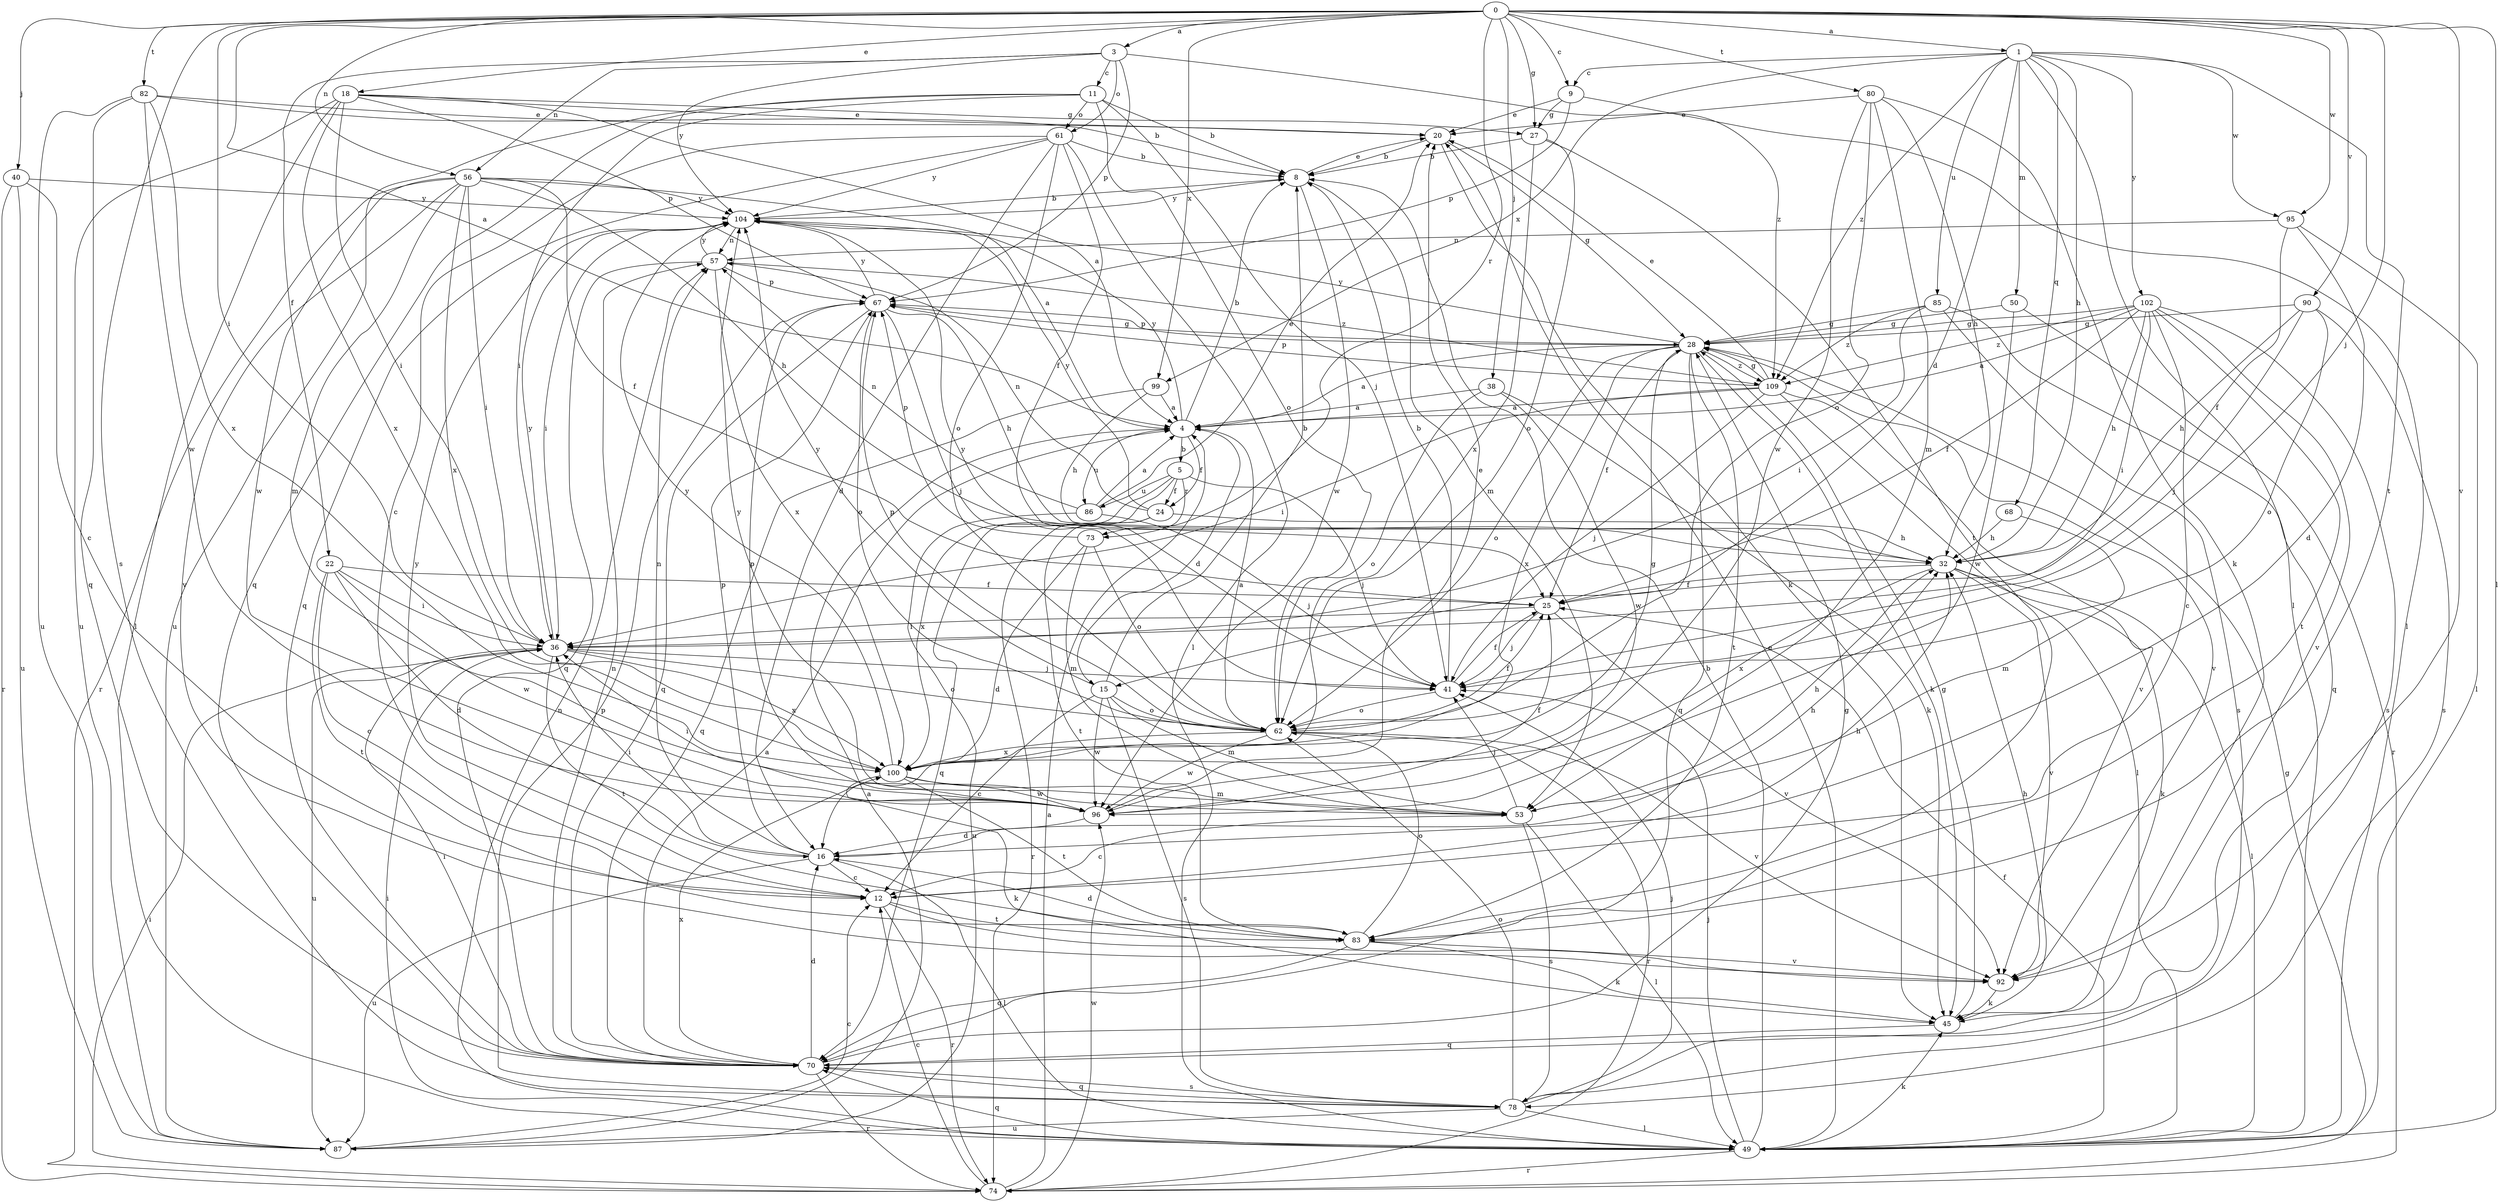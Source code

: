 strict digraph  {
0;
1;
3;
4;
5;
8;
9;
11;
12;
15;
16;
18;
20;
22;
24;
25;
27;
28;
32;
36;
38;
40;
41;
45;
49;
50;
53;
56;
57;
61;
62;
67;
68;
70;
73;
74;
78;
80;
82;
83;
85;
86;
87;
90;
92;
95;
96;
99;
100;
102;
104;
109;
0 -> 1  [label=a];
0 -> 3  [label=a];
0 -> 4  [label=a];
0 -> 9  [label=c];
0 -> 18  [label=e];
0 -> 27  [label=g];
0 -> 36  [label=i];
0 -> 38  [label=j];
0 -> 40  [label=j];
0 -> 41  [label=j];
0 -> 49  [label=l];
0 -> 56  [label=n];
0 -> 73  [label=r];
0 -> 78  [label=s];
0 -> 80  [label=t];
0 -> 82  [label=t];
0 -> 90  [label=v];
0 -> 92  [label=v];
0 -> 95  [label=w];
0 -> 99  [label=x];
1 -> 9  [label=c];
1 -> 15  [label=d];
1 -> 32  [label=h];
1 -> 49  [label=l];
1 -> 50  [label=m];
1 -> 68  [label=q];
1 -> 83  [label=t];
1 -> 85  [label=u];
1 -> 95  [label=w];
1 -> 99  [label=x];
1 -> 102  [label=y];
1 -> 109  [label=z];
3 -> 11  [label=c];
3 -> 22  [label=f];
3 -> 56  [label=n];
3 -> 61  [label=o];
3 -> 67  [label=p];
3 -> 104  [label=y];
3 -> 109  [label=z];
4 -> 5  [label=b];
4 -> 8  [label=b];
4 -> 15  [label=d];
4 -> 24  [label=f];
4 -> 86  [label=u];
4 -> 104  [label=y];
5 -> 24  [label=f];
5 -> 41  [label=j];
5 -> 70  [label=q];
5 -> 73  [label=r];
5 -> 86  [label=u];
5 -> 100  [label=x];
8 -> 20  [label=e];
8 -> 53  [label=m];
8 -> 96  [label=w];
8 -> 104  [label=y];
9 -> 20  [label=e];
9 -> 27  [label=g];
9 -> 49  [label=l];
9 -> 67  [label=p];
11 -> 8  [label=b];
11 -> 36  [label=i];
11 -> 41  [label=j];
11 -> 61  [label=o];
11 -> 62  [label=o];
11 -> 70  [label=q];
11 -> 87  [label=u];
12 -> 32  [label=h];
12 -> 74  [label=r];
12 -> 83  [label=t];
12 -> 92  [label=v];
12 -> 104  [label=y];
15 -> 8  [label=b];
15 -> 12  [label=c];
15 -> 53  [label=m];
15 -> 62  [label=o];
15 -> 78  [label=s];
15 -> 96  [label=w];
15 -> 104  [label=y];
16 -> 12  [label=c];
16 -> 32  [label=h];
16 -> 36  [label=i];
16 -> 49  [label=l];
16 -> 57  [label=n];
16 -> 67  [label=p];
16 -> 87  [label=u];
18 -> 4  [label=a];
18 -> 20  [label=e];
18 -> 27  [label=g];
18 -> 36  [label=i];
18 -> 49  [label=l];
18 -> 67  [label=p];
18 -> 87  [label=u];
18 -> 100  [label=x];
20 -> 8  [label=b];
20 -> 28  [label=g];
20 -> 45  [label=k];
22 -> 12  [label=c];
22 -> 16  [label=d];
22 -> 25  [label=f];
22 -> 36  [label=i];
22 -> 83  [label=t];
22 -> 96  [label=w];
24 -> 32  [label=h];
24 -> 57  [label=n];
24 -> 74  [label=r];
24 -> 83  [label=t];
24 -> 104  [label=y];
25 -> 36  [label=i];
25 -> 41  [label=j];
25 -> 92  [label=v];
27 -> 8  [label=b];
27 -> 62  [label=o];
27 -> 83  [label=t];
27 -> 100  [label=x];
28 -> 4  [label=a];
28 -> 25  [label=f];
28 -> 45  [label=k];
28 -> 62  [label=o];
28 -> 67  [label=p];
28 -> 70  [label=q];
28 -> 83  [label=t];
28 -> 92  [label=v];
28 -> 100  [label=x];
28 -> 104  [label=y];
28 -> 109  [label=z];
32 -> 25  [label=f];
32 -> 45  [label=k];
32 -> 49  [label=l];
32 -> 92  [label=v];
32 -> 100  [label=x];
36 -> 41  [label=j];
36 -> 62  [label=o];
36 -> 83  [label=t];
36 -> 87  [label=u];
36 -> 100  [label=x];
36 -> 104  [label=y];
38 -> 4  [label=a];
38 -> 45  [label=k];
38 -> 62  [label=o];
38 -> 96  [label=w];
40 -> 12  [label=c];
40 -> 74  [label=r];
40 -> 87  [label=u];
40 -> 104  [label=y];
41 -> 8  [label=b];
41 -> 25  [label=f];
41 -> 62  [label=o];
41 -> 104  [label=y];
45 -> 28  [label=g];
45 -> 32  [label=h];
45 -> 70  [label=q];
49 -> 8  [label=b];
49 -> 20  [label=e];
49 -> 25  [label=f];
49 -> 36  [label=i];
49 -> 41  [label=j];
49 -> 45  [label=k];
49 -> 57  [label=n];
49 -> 70  [label=q];
49 -> 74  [label=r];
50 -> 28  [label=g];
50 -> 74  [label=r];
50 -> 96  [label=w];
53 -> 12  [label=c];
53 -> 32  [label=h];
53 -> 41  [label=j];
53 -> 49  [label=l];
53 -> 78  [label=s];
53 -> 104  [label=y];
56 -> 4  [label=a];
56 -> 25  [label=f];
56 -> 32  [label=h];
56 -> 36  [label=i];
56 -> 53  [label=m];
56 -> 74  [label=r];
56 -> 92  [label=v];
56 -> 96  [label=w];
56 -> 100  [label=x];
56 -> 104  [label=y];
57 -> 67  [label=p];
57 -> 70  [label=q];
57 -> 100  [label=x];
57 -> 104  [label=y];
57 -> 109  [label=z];
61 -> 8  [label=b];
61 -> 12  [label=c];
61 -> 16  [label=d];
61 -> 25  [label=f];
61 -> 49  [label=l];
61 -> 62  [label=o];
61 -> 70  [label=q];
61 -> 104  [label=y];
62 -> 4  [label=a];
62 -> 25  [label=f];
62 -> 67  [label=p];
62 -> 74  [label=r];
62 -> 92  [label=v];
62 -> 96  [label=w];
62 -> 100  [label=x];
67 -> 28  [label=g];
67 -> 32  [label=h];
67 -> 41  [label=j];
67 -> 62  [label=o];
67 -> 70  [label=q];
67 -> 104  [label=y];
68 -> 32  [label=h];
68 -> 53  [label=m];
70 -> 4  [label=a];
70 -> 16  [label=d];
70 -> 28  [label=g];
70 -> 36  [label=i];
70 -> 57  [label=n];
70 -> 74  [label=r];
70 -> 78  [label=s];
70 -> 100  [label=x];
73 -> 16  [label=d];
73 -> 53  [label=m];
73 -> 62  [label=o];
73 -> 67  [label=p];
74 -> 4  [label=a];
74 -> 12  [label=c];
74 -> 28  [label=g];
74 -> 36  [label=i];
74 -> 96  [label=w];
78 -> 41  [label=j];
78 -> 49  [label=l];
78 -> 62  [label=o];
78 -> 67  [label=p];
78 -> 70  [label=q];
78 -> 87  [label=u];
80 -> 20  [label=e];
80 -> 32  [label=h];
80 -> 45  [label=k];
80 -> 53  [label=m];
80 -> 62  [label=o];
80 -> 96  [label=w];
82 -> 8  [label=b];
82 -> 20  [label=e];
82 -> 70  [label=q];
82 -> 87  [label=u];
82 -> 96  [label=w];
82 -> 100  [label=x];
83 -> 16  [label=d];
83 -> 45  [label=k];
83 -> 62  [label=o];
83 -> 70  [label=q];
83 -> 92  [label=v];
85 -> 28  [label=g];
85 -> 36  [label=i];
85 -> 70  [label=q];
85 -> 78  [label=s];
85 -> 109  [label=z];
86 -> 4  [label=a];
86 -> 20  [label=e];
86 -> 41  [label=j];
86 -> 57  [label=n];
86 -> 87  [label=u];
87 -> 4  [label=a];
87 -> 12  [label=c];
90 -> 28  [label=g];
90 -> 32  [label=h];
90 -> 41  [label=j];
90 -> 62  [label=o];
90 -> 78  [label=s];
92 -> 45  [label=k];
95 -> 16  [label=d];
95 -> 25  [label=f];
95 -> 49  [label=l];
95 -> 57  [label=n];
96 -> 16  [label=d];
96 -> 20  [label=e];
96 -> 25  [label=f];
96 -> 36  [label=i];
96 -> 67  [label=p];
99 -> 4  [label=a];
99 -> 32  [label=h];
99 -> 70  [label=q];
100 -> 28  [label=g];
100 -> 45  [label=k];
100 -> 53  [label=m];
100 -> 83  [label=t];
100 -> 96  [label=w];
100 -> 104  [label=y];
102 -> 4  [label=a];
102 -> 12  [label=c];
102 -> 25  [label=f];
102 -> 28  [label=g];
102 -> 32  [label=h];
102 -> 36  [label=i];
102 -> 78  [label=s];
102 -> 83  [label=t];
102 -> 92  [label=v];
102 -> 109  [label=z];
104 -> 8  [label=b];
104 -> 36  [label=i];
104 -> 57  [label=n];
109 -> 4  [label=a];
109 -> 20  [label=e];
109 -> 28  [label=g];
109 -> 36  [label=i];
109 -> 41  [label=j];
109 -> 49  [label=l];
109 -> 67  [label=p];
109 -> 92  [label=v];
}
